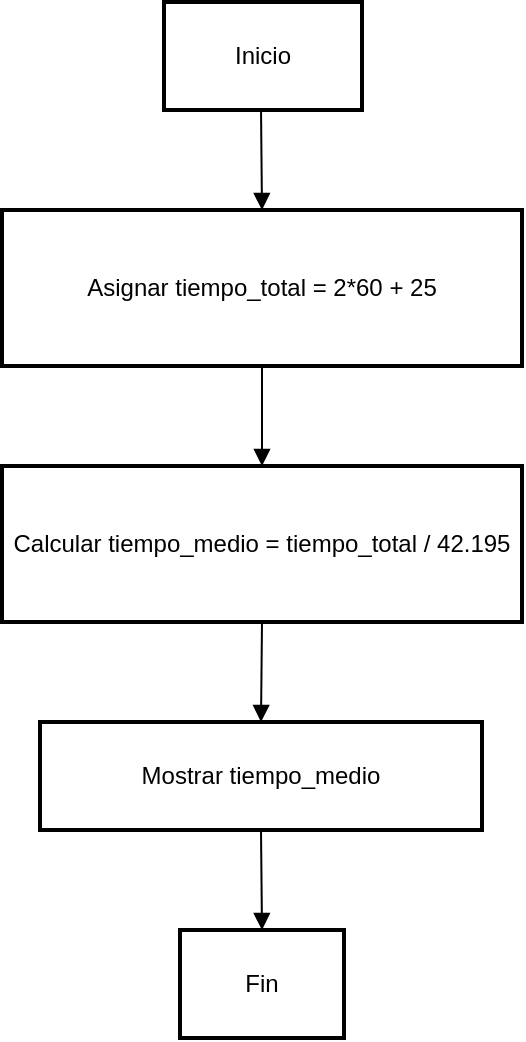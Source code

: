 <mxfile version="27.1.5">
  <diagram name="Page-1" id="blGXdQ9gFRLhcj0UsF8z">
    <mxGraphModel>
      <root>
        <mxCell id="0" />
        <mxCell id="1" parent="0" />
        <mxCell id="2" value="Inicio" style="whiteSpace=wrap;strokeWidth=2;" vertex="1" parent="1">
          <mxGeometry x="89" y="8" width="99" height="54" as="geometry" />
        </mxCell>
        <mxCell id="3" value="Asignar tiempo_total = 2*60 + 25" style="whiteSpace=wrap;strokeWidth=2;" vertex="1" parent="1">
          <mxGeometry x="8" y="112" width="260" height="78" as="geometry" />
        </mxCell>
        <mxCell id="4" value="Calcular tiempo_medio = tiempo_total / 42.195" style="whiteSpace=wrap;strokeWidth=2;" vertex="1" parent="1">
          <mxGeometry x="8" y="240" width="260" height="78" as="geometry" />
        </mxCell>
        <mxCell id="5" value="Mostrar tiempo_medio" style="whiteSpace=wrap;strokeWidth=2;" vertex="1" parent="1">
          <mxGeometry x="27" y="368" width="221" height="54" as="geometry" />
        </mxCell>
        <mxCell id="6" value="Fin" style="whiteSpace=wrap;strokeWidth=2;" vertex="1" parent="1">
          <mxGeometry x="97" y="472" width="82" height="54" as="geometry" />
        </mxCell>
        <mxCell id="7" value="" style="curved=1;startArrow=none;endArrow=block;exitX=0.49;exitY=1;entryX=0.5;entryY=0;" edge="1" parent="1" source="2" target="3">
          <mxGeometry relative="1" as="geometry">
            <Array as="points" />
          </mxGeometry>
        </mxCell>
        <mxCell id="8" value="" style="curved=1;startArrow=none;endArrow=block;exitX=0.5;exitY=1;entryX=0.5;entryY=0;" edge="1" parent="1" source="3" target="4">
          <mxGeometry relative="1" as="geometry">
            <Array as="points" />
          </mxGeometry>
        </mxCell>
        <mxCell id="9" value="" style="curved=1;startArrow=none;endArrow=block;exitX=0.5;exitY=1;entryX=0.5;entryY=0;" edge="1" parent="1" source="4" target="5">
          <mxGeometry relative="1" as="geometry">
            <Array as="points" />
          </mxGeometry>
        </mxCell>
        <mxCell id="10" value="" style="curved=1;startArrow=none;endArrow=block;exitX=0.5;exitY=1;entryX=0.5;entryY=0;" edge="1" parent="1" source="5" target="6">
          <mxGeometry relative="1" as="geometry">
            <Array as="points" />
          </mxGeometry>
        </mxCell>
      </root>
    </mxGraphModel>
  </diagram>
</mxfile>

